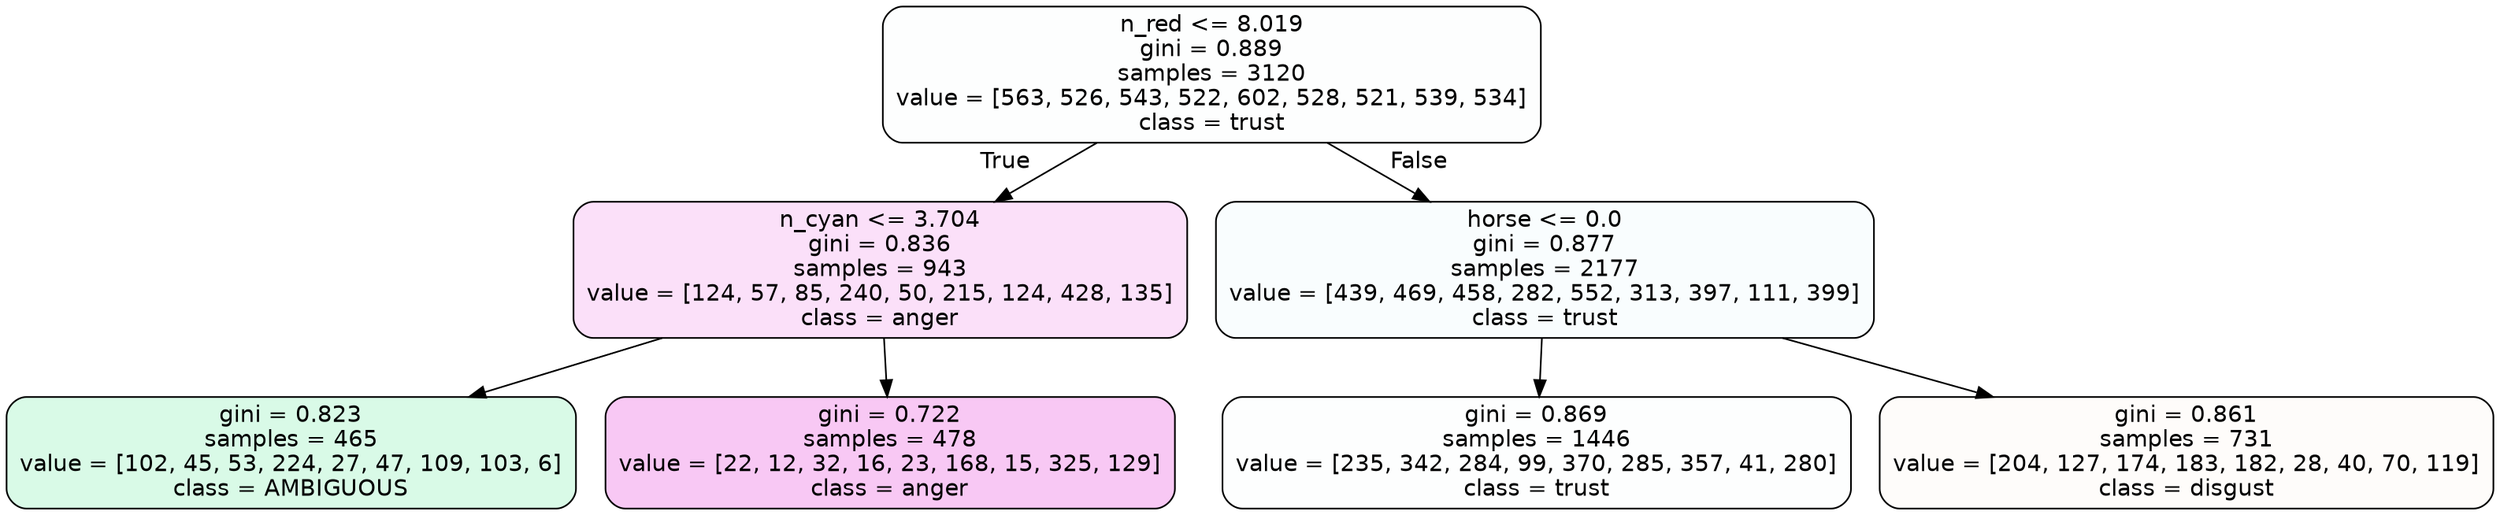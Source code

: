 digraph Tree {
node [shape=box, style="filled, rounded", color="black", fontname=helvetica] ;
edge [fontname=helvetica] ;
0 [label="n_red <= 8.019\ngini = 0.889\nsamples = 3120\nvalue = [563, 526, 543, 522, 602, 528, 521, 539, 534]\nclass = trust", fillcolor="#39d7e502"] ;
1 [label="n_cyan <= 3.704\ngini = 0.836\nsamples = 943\nvalue = [124, 57, 85, 240, 50, 215, 124, 428, 135]\nclass = anger", fillcolor="#e539d727"] ;
0 -> 1 [labeldistance=2.5, labelangle=45, headlabel="True"] ;
2 [label="gini = 0.823\nsamples = 465\nvalue = [102, 45, 53, 224, 27, 47, 109, 103, 6]\nclass = AMBIGUOUS", fillcolor="#39e58130"] ;
1 -> 2 ;
3 [label="gini = 0.722\nsamples = 478\nvalue = [22, 12, 32, 16, 23, 168, 15, 325, 129]\nclass = anger", fillcolor="#e539d746"] ;
1 -> 3 ;
4 [label="horse <= 0.0\ngini = 0.877\nsamples = 2177\nvalue = [439, 469, 458, 282, 552, 313, 397, 111, 399]\nclass = trust", fillcolor="#39d7e507"] ;
0 -> 4 [labeldistance=2.5, labelangle=-45, headlabel="False"] ;
5 [label="gini = 0.869\nsamples = 1446\nvalue = [235, 342, 284, 99, 370, 285, 357, 41, 280]\nclass = trust", fillcolor="#39d7e502"] ;
4 -> 5 ;
6 [label="gini = 0.861\nsamples = 731\nvalue = [204, 127, 174, 183, 182, 28, 40, 70, 119]\nclass = disgust", fillcolor="#e5813906"] ;
4 -> 6 ;
}